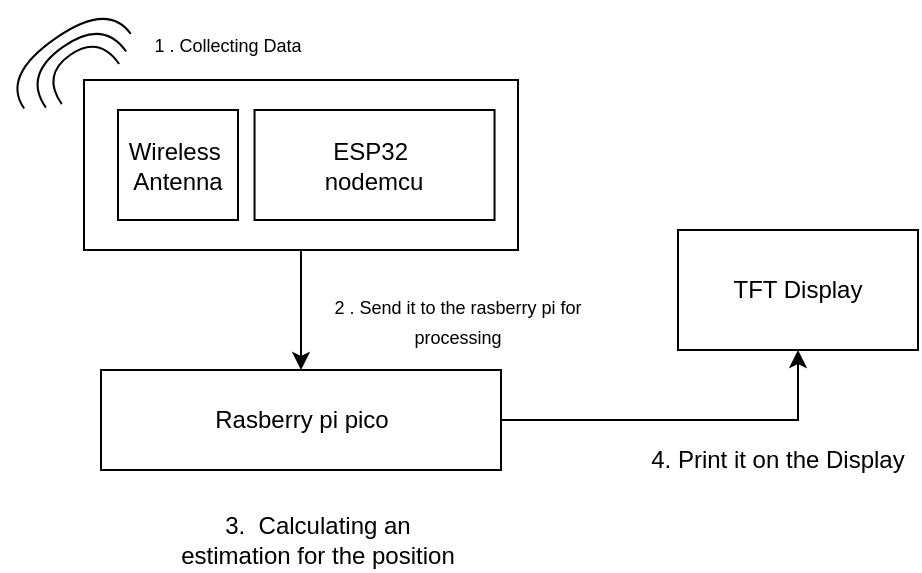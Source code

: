 <mxfile version="26.1.0">
  <diagram name="Page-1" id="GI6_GdEHRRMFqUK5z7oH">
    <mxGraphModel grid="1" page="1" gridSize="10" guides="1" tooltips="1" connect="1" arrows="1" fold="1" pageScale="1" pageWidth="850" pageHeight="1100" math="0" shadow="0">
      <root>
        <mxCell id="0" />
        <mxCell id="1" parent="0" />
        <mxCell id="v3BLNjad4iDH22o7wMuj-18" value="" style="rounded=0;whiteSpace=wrap;html=1;" vertex="1" parent="1">
          <mxGeometry x="223" y="655" width="217" height="85" as="geometry" />
        </mxCell>
        <mxCell id="v3BLNjad4iDH22o7wMuj-1" value="&lt;div&gt;ESP32&amp;nbsp;&lt;/div&gt;&lt;div&gt;nodemcu&lt;/div&gt;" style="rounded=0;whiteSpace=wrap;html=1;" vertex="1" parent="1">
          <mxGeometry x="308.27" y="670" width="120" height="55" as="geometry" />
        </mxCell>
        <mxCell id="v3BLNjad4iDH22o7wMuj-2" value="Rasberry pi pico " style="rounded=0;whiteSpace=wrap;html=1;" vertex="1" parent="1">
          <mxGeometry x="231.5" y="800" width="200" height="50" as="geometry" />
        </mxCell>
        <mxCell id="v3BLNjad4iDH22o7wMuj-3" value="&lt;div&gt;TFT Display &lt;br&gt;&lt;/div&gt;" style="rounded=0;whiteSpace=wrap;html=1;" vertex="1" parent="1">
          <mxGeometry x="520" y="730" width="120" height="60" as="geometry" />
        </mxCell>
        <mxCell id="v3BLNjad4iDH22o7wMuj-4" value="&lt;div&gt;Wireless&amp;nbsp;&lt;/div&gt;&lt;div&gt;Antenna&lt;/div&gt;" style="rounded=0;whiteSpace=wrap;html=1;" vertex="1" parent="1">
          <mxGeometry x="240" y="670" width="60" height="55" as="geometry" />
        </mxCell>
        <mxCell id="v3BLNjad4iDH22o7wMuj-10" value="" style="shape=requiredInterface;html=1;verticalLabelPosition=bottom;sketch=0;rotation=-125;" vertex="1" parent="1">
          <mxGeometry x="204.17" y="610" width="19.76" height="65" as="geometry" />
        </mxCell>
        <mxCell id="v3BLNjad4iDH22o7wMuj-11" value="" style="shape=requiredInterface;html=1;verticalLabelPosition=bottom;sketch=0;rotation=-125;" vertex="1" parent="1">
          <mxGeometry x="208.27" y="622.14" width="20" height="48.93" as="geometry" />
        </mxCell>
        <mxCell id="v3BLNjad4iDH22o7wMuj-12" value="" style="shape=requiredInterface;html=1;verticalLabelPosition=bottom;sketch=0;rotation=-125;" vertex="1" parent="1">
          <mxGeometry x="212.29" y="632.26" width="17.71" height="35" as="geometry" />
        </mxCell>
        <mxCell id="v3BLNjad4iDH22o7wMuj-13" value="&lt;font style=&quot;font-size: 9px;&quot;&gt;1 . &lt;font&gt;Collecting Data&lt;/font&gt;&lt;/font&gt;" style="text;html=1;align=center;verticalAlign=middle;whiteSpace=wrap;rounded=0;" vertex="1" parent="1">
          <mxGeometry x="250" y="622.14" width="90" height="30" as="geometry" />
        </mxCell>
        <mxCell id="v3BLNjad4iDH22o7wMuj-15" value="&lt;font style=&quot;font-size: 9px;&quot;&gt;2 . Send it to the rasberry pi for processing &lt;/font&gt;" style="text;html=1;align=center;verticalAlign=middle;whiteSpace=wrap;rounded=0;" vertex="1" parent="1">
          <mxGeometry x="340" y="760" width="140" height="30" as="geometry" />
        </mxCell>
        <mxCell id="v3BLNjad4iDH22o7wMuj-19" value="" style="endArrow=classic;html=1;rounded=0;exitX=0.5;exitY=1;exitDx=0;exitDy=0;entryX=0.5;entryY=0;entryDx=0;entryDy=0;" edge="1" parent="1" source="v3BLNjad4iDH22o7wMuj-18" target="v3BLNjad4iDH22o7wMuj-2">
          <mxGeometry width="50" height="50" relative="1" as="geometry">
            <mxPoint x="220" y="840" as="sourcePoint" />
            <mxPoint x="270" y="790" as="targetPoint" />
          </mxGeometry>
        </mxCell>
        <mxCell id="v3BLNjad4iDH22o7wMuj-20" value="3.&amp;nbsp; Calculating an estimation for the position " style="text;html=1;align=center;verticalAlign=middle;whiteSpace=wrap;rounded=0;" vertex="1" parent="1">
          <mxGeometry x="270" y="870" width="140" height="30" as="geometry" />
        </mxCell>
        <mxCell id="v3BLNjad4iDH22o7wMuj-21" value="4. Print it on the Display " style="text;html=1;align=center;verticalAlign=middle;whiteSpace=wrap;rounded=0;" vertex="1" parent="1">
          <mxGeometry x="500" y="830" width="140" height="30" as="geometry" />
        </mxCell>
        <mxCell id="v3BLNjad4iDH22o7wMuj-22" value="" style="endArrow=classic;html=1;rounded=0;exitX=1;exitY=0.5;exitDx=0;exitDy=0;entryX=0.5;entryY=1;entryDx=0;entryDy=0;edgeStyle=orthogonalEdgeStyle;" edge="1" parent="1" source="v3BLNjad4iDH22o7wMuj-2" target="v3BLNjad4iDH22o7wMuj-3">
          <mxGeometry width="50" height="50" relative="1" as="geometry">
            <mxPoint x="190" y="810" as="sourcePoint" />
            <mxPoint x="240" y="760" as="targetPoint" />
          </mxGeometry>
        </mxCell>
      </root>
    </mxGraphModel>
  </diagram>
</mxfile>
